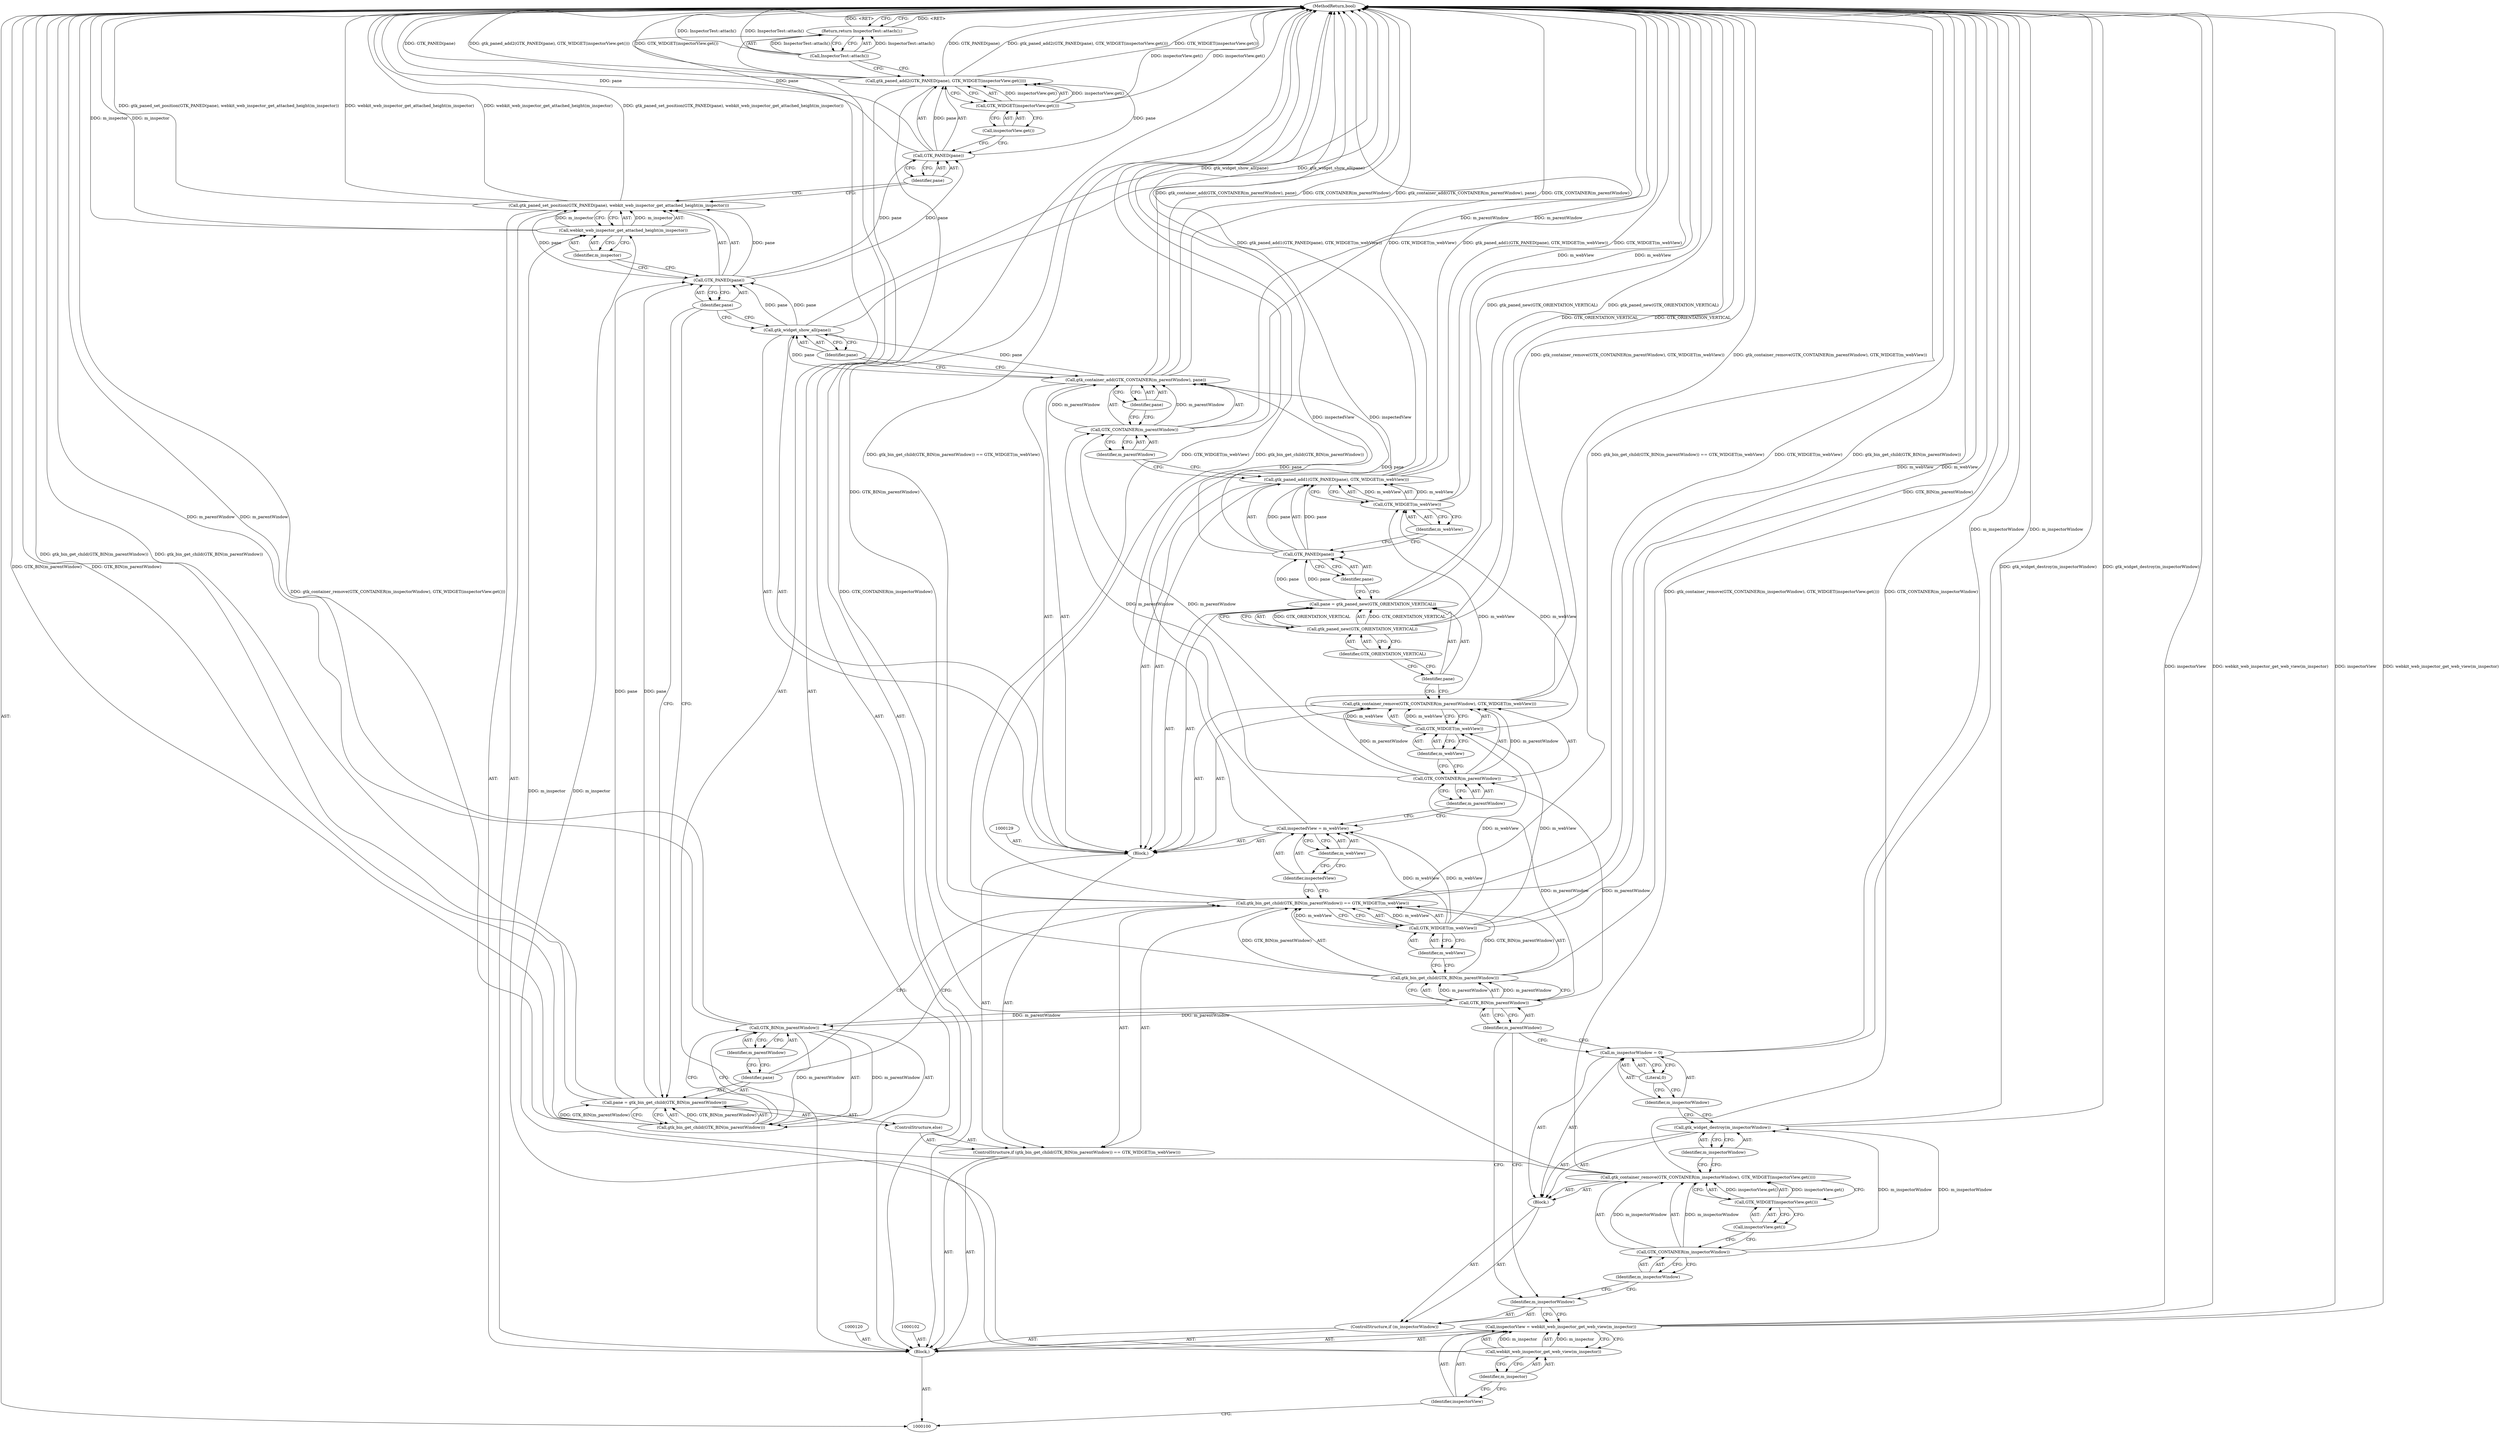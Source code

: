 digraph "0_Chrome_3bbc818ed1a7b63b8290bbde9ae975956748cb8a_1" {
"1000171" [label="(MethodReturn,bool)"];
"1000122" [label="(Call,gtk_bin_get_child(GTK_BIN(m_parentWindow)) == GTK_WIDGET(m_webView))"];
"1000123" [label="(Call,gtk_bin_get_child(GTK_BIN(m_parentWindow)))"];
"1000124" [label="(Call,GTK_BIN(m_parentWindow))"];
"1000125" [label="(Identifier,m_parentWindow)"];
"1000126" [label="(Call,GTK_WIDGET(m_webView))"];
"1000127" [label="(Identifier,m_webView)"];
"1000121" [label="(ControlStructure,if (gtk_bin_get_child(GTK_BIN(m_parentWindow)) == GTK_WIDGET(m_webView)))"];
"1000128" [label="(Block,)"];
"1000130" [label="(Call,inspectedView = m_webView)"];
"1000131" [label="(Identifier,inspectedView)"];
"1000132" [label="(Identifier,m_webView)"];
"1000133" [label="(Call,gtk_container_remove(GTK_CONTAINER(m_parentWindow), GTK_WIDGET(m_webView)))"];
"1000134" [label="(Call,GTK_CONTAINER(m_parentWindow))"];
"1000135" [label="(Identifier,m_parentWindow)"];
"1000136" [label="(Call,GTK_WIDGET(m_webView))"];
"1000137" [label="(Identifier,m_webView)"];
"1000138" [label="(Call,pane = gtk_paned_new(GTK_ORIENTATION_VERTICAL))"];
"1000139" [label="(Identifier,pane)"];
"1000140" [label="(Call,gtk_paned_new(GTK_ORIENTATION_VERTICAL))"];
"1000141" [label="(Identifier,GTK_ORIENTATION_VERTICAL)"];
"1000142" [label="(Call,gtk_paned_add1(GTK_PANED(pane), GTK_WIDGET(m_webView)))"];
"1000143" [label="(Call,GTK_PANED(pane))"];
"1000144" [label="(Identifier,pane)"];
"1000145" [label="(Call,GTK_WIDGET(m_webView))"];
"1000146" [label="(Identifier,m_webView)"];
"1000147" [label="(Call,gtk_container_add(GTK_CONTAINER(m_parentWindow), pane))"];
"1000148" [label="(Call,GTK_CONTAINER(m_parentWindow))"];
"1000149" [label="(Identifier,m_parentWindow)"];
"1000150" [label="(Identifier,pane)"];
"1000151" [label="(Call,gtk_widget_show_all(pane))"];
"1000152" [label="(Identifier,pane)"];
"1000153" [label="(ControlStructure,else)"];
"1000154" [label="(Call,pane = gtk_bin_get_child(GTK_BIN(m_parentWindow)))"];
"1000155" [label="(Identifier,pane)"];
"1000156" [label="(Call,gtk_bin_get_child(GTK_BIN(m_parentWindow)))"];
"1000157" [label="(Call,GTK_BIN(m_parentWindow))"];
"1000158" [label="(Identifier,m_parentWindow)"];
"1000101" [label="(Block,)"];
"1000160" [label="(Call,GTK_PANED(pane))"];
"1000161" [label="(Identifier,pane)"];
"1000162" [label="(Call,webkit_web_inspector_get_attached_height(m_inspector))"];
"1000159" [label="(Call,gtk_paned_set_position(GTK_PANED(pane), webkit_web_inspector_get_attached_height(m_inspector)))"];
"1000163" [label="(Identifier,m_inspector)"];
"1000165" [label="(Call,GTK_PANED(pane))"];
"1000166" [label="(Identifier,pane)"];
"1000167" [label="(Call,GTK_WIDGET(inspectorView.get()))"];
"1000168" [label="(Call,inspectorView.get())"];
"1000164" [label="(Call,gtk_paned_add2(GTK_PANED(pane), GTK_WIDGET(inspectorView.get())))"];
"1000170" [label="(Call,InspectorTest::attach())"];
"1000169" [label="(Return,return InspectorTest::attach();)"];
"1000103" [label="(Call,inspectorView = webkit_web_inspector_get_web_view(m_inspector))"];
"1000104" [label="(Identifier,inspectorView)"];
"1000105" [label="(Call,webkit_web_inspector_get_web_view(m_inspector))"];
"1000106" [label="(Identifier,m_inspector)"];
"1000108" [label="(Identifier,m_inspectorWindow)"];
"1000109" [label="(Block,)"];
"1000107" [label="(ControlStructure,if (m_inspectorWindow))"];
"1000110" [label="(Call,gtk_container_remove(GTK_CONTAINER(m_inspectorWindow), GTK_WIDGET(inspectorView.get())))"];
"1000111" [label="(Call,GTK_CONTAINER(m_inspectorWindow))"];
"1000112" [label="(Identifier,m_inspectorWindow)"];
"1000113" [label="(Call,GTK_WIDGET(inspectorView.get()))"];
"1000114" [label="(Call,inspectorView.get())"];
"1000115" [label="(Call,gtk_widget_destroy(m_inspectorWindow))"];
"1000116" [label="(Identifier,m_inspectorWindow)"];
"1000117" [label="(Call,m_inspectorWindow = 0)"];
"1000118" [label="(Identifier,m_inspectorWindow)"];
"1000119" [label="(Literal,0)"];
"1000171" -> "1000100"  [label="AST: "];
"1000171" -> "1000169"  [label="CFG: "];
"1000169" -> "1000171"  [label="DDG: <RET>"];
"1000142" -> "1000171"  [label="DDG: gtk_paned_add1(GTK_PANED(pane), GTK_WIDGET(m_webView))"];
"1000142" -> "1000171"  [label="DDG: GTK_WIDGET(m_webView)"];
"1000151" -> "1000171"  [label="DDG: gtk_widget_show_all(pane)"];
"1000156" -> "1000171"  [label="DDG: GTK_BIN(m_parentWindow)"];
"1000103" -> "1000171"  [label="DDG: inspectorView"];
"1000103" -> "1000171"  [label="DDG: webkit_web_inspector_get_web_view(m_inspector)"];
"1000115" -> "1000171"  [label="DDG: gtk_widget_destroy(m_inspectorWindow)"];
"1000126" -> "1000171"  [label="DDG: m_webView"];
"1000117" -> "1000171"  [label="DDG: m_inspectorWindow"];
"1000133" -> "1000171"  [label="DDG: gtk_container_remove(GTK_CONTAINER(m_parentWindow), GTK_WIDGET(m_webView))"];
"1000110" -> "1000171"  [label="DDG: gtk_container_remove(GTK_CONTAINER(m_inspectorWindow), GTK_WIDGET(inspectorView.get()))"];
"1000110" -> "1000171"  [label="DDG: GTK_CONTAINER(m_inspectorWindow)"];
"1000170" -> "1000171"  [label="DDG: InspectorTest::attach()"];
"1000159" -> "1000171"  [label="DDG: gtk_paned_set_position(GTK_PANED(pane), webkit_web_inspector_get_attached_height(m_inspector))"];
"1000159" -> "1000171"  [label="DDG: webkit_web_inspector_get_attached_height(m_inspector)"];
"1000167" -> "1000171"  [label="DDG: inspectorView.get()"];
"1000164" -> "1000171"  [label="DDG: gtk_paned_add2(GTK_PANED(pane), GTK_WIDGET(inspectorView.get()))"];
"1000164" -> "1000171"  [label="DDG: GTK_WIDGET(inspectorView.get())"];
"1000164" -> "1000171"  [label="DDG: GTK_PANED(pane)"];
"1000122" -> "1000171"  [label="DDG: GTK_WIDGET(m_webView)"];
"1000122" -> "1000171"  [label="DDG: gtk_bin_get_child(GTK_BIN(m_parentWindow))"];
"1000122" -> "1000171"  [label="DDG: gtk_bin_get_child(GTK_BIN(m_parentWindow)) == GTK_WIDGET(m_webView)"];
"1000140" -> "1000171"  [label="DDG: GTK_ORIENTATION_VERTICAL"];
"1000165" -> "1000171"  [label="DDG: pane"];
"1000138" -> "1000171"  [label="DDG: gtk_paned_new(GTK_ORIENTATION_VERTICAL)"];
"1000157" -> "1000171"  [label="DDG: m_parentWindow"];
"1000148" -> "1000171"  [label="DDG: m_parentWindow"];
"1000147" -> "1000171"  [label="DDG: GTK_CONTAINER(m_parentWindow)"];
"1000147" -> "1000171"  [label="DDG: gtk_container_add(GTK_CONTAINER(m_parentWindow), pane)"];
"1000154" -> "1000171"  [label="DDG: gtk_bin_get_child(GTK_BIN(m_parentWindow))"];
"1000162" -> "1000171"  [label="DDG: m_inspector"];
"1000145" -> "1000171"  [label="DDG: m_webView"];
"1000130" -> "1000171"  [label="DDG: inspectedView"];
"1000123" -> "1000171"  [label="DDG: GTK_BIN(m_parentWindow)"];
"1000122" -> "1000121"  [label="AST: "];
"1000122" -> "1000126"  [label="CFG: "];
"1000123" -> "1000122"  [label="AST: "];
"1000126" -> "1000122"  [label="AST: "];
"1000131" -> "1000122"  [label="CFG: "];
"1000155" -> "1000122"  [label="CFG: "];
"1000122" -> "1000171"  [label="DDG: GTK_WIDGET(m_webView)"];
"1000122" -> "1000171"  [label="DDG: gtk_bin_get_child(GTK_BIN(m_parentWindow))"];
"1000122" -> "1000171"  [label="DDG: gtk_bin_get_child(GTK_BIN(m_parentWindow)) == GTK_WIDGET(m_webView)"];
"1000123" -> "1000122"  [label="DDG: GTK_BIN(m_parentWindow)"];
"1000126" -> "1000122"  [label="DDG: m_webView"];
"1000123" -> "1000122"  [label="AST: "];
"1000123" -> "1000124"  [label="CFG: "];
"1000124" -> "1000123"  [label="AST: "];
"1000127" -> "1000123"  [label="CFG: "];
"1000123" -> "1000171"  [label="DDG: GTK_BIN(m_parentWindow)"];
"1000123" -> "1000122"  [label="DDG: GTK_BIN(m_parentWindow)"];
"1000124" -> "1000123"  [label="DDG: m_parentWindow"];
"1000124" -> "1000123"  [label="AST: "];
"1000124" -> "1000125"  [label="CFG: "];
"1000125" -> "1000124"  [label="AST: "];
"1000123" -> "1000124"  [label="CFG: "];
"1000124" -> "1000123"  [label="DDG: m_parentWindow"];
"1000124" -> "1000134"  [label="DDG: m_parentWindow"];
"1000124" -> "1000157"  [label="DDG: m_parentWindow"];
"1000125" -> "1000124"  [label="AST: "];
"1000125" -> "1000117"  [label="CFG: "];
"1000125" -> "1000108"  [label="CFG: "];
"1000124" -> "1000125"  [label="CFG: "];
"1000126" -> "1000122"  [label="AST: "];
"1000126" -> "1000127"  [label="CFG: "];
"1000127" -> "1000126"  [label="AST: "];
"1000122" -> "1000126"  [label="CFG: "];
"1000126" -> "1000171"  [label="DDG: m_webView"];
"1000126" -> "1000122"  [label="DDG: m_webView"];
"1000126" -> "1000130"  [label="DDG: m_webView"];
"1000126" -> "1000136"  [label="DDG: m_webView"];
"1000127" -> "1000126"  [label="AST: "];
"1000127" -> "1000123"  [label="CFG: "];
"1000126" -> "1000127"  [label="CFG: "];
"1000121" -> "1000101"  [label="AST: "];
"1000122" -> "1000121"  [label="AST: "];
"1000128" -> "1000121"  [label="AST: "];
"1000153" -> "1000121"  [label="AST: "];
"1000128" -> "1000121"  [label="AST: "];
"1000129" -> "1000128"  [label="AST: "];
"1000130" -> "1000128"  [label="AST: "];
"1000133" -> "1000128"  [label="AST: "];
"1000138" -> "1000128"  [label="AST: "];
"1000142" -> "1000128"  [label="AST: "];
"1000147" -> "1000128"  [label="AST: "];
"1000151" -> "1000128"  [label="AST: "];
"1000130" -> "1000128"  [label="AST: "];
"1000130" -> "1000132"  [label="CFG: "];
"1000131" -> "1000130"  [label="AST: "];
"1000132" -> "1000130"  [label="AST: "];
"1000135" -> "1000130"  [label="CFG: "];
"1000130" -> "1000171"  [label="DDG: inspectedView"];
"1000126" -> "1000130"  [label="DDG: m_webView"];
"1000131" -> "1000130"  [label="AST: "];
"1000131" -> "1000122"  [label="CFG: "];
"1000132" -> "1000131"  [label="CFG: "];
"1000132" -> "1000130"  [label="AST: "];
"1000132" -> "1000131"  [label="CFG: "];
"1000130" -> "1000132"  [label="CFG: "];
"1000133" -> "1000128"  [label="AST: "];
"1000133" -> "1000136"  [label="CFG: "];
"1000134" -> "1000133"  [label="AST: "];
"1000136" -> "1000133"  [label="AST: "];
"1000139" -> "1000133"  [label="CFG: "];
"1000133" -> "1000171"  [label="DDG: gtk_container_remove(GTK_CONTAINER(m_parentWindow), GTK_WIDGET(m_webView))"];
"1000134" -> "1000133"  [label="DDG: m_parentWindow"];
"1000136" -> "1000133"  [label="DDG: m_webView"];
"1000134" -> "1000133"  [label="AST: "];
"1000134" -> "1000135"  [label="CFG: "];
"1000135" -> "1000134"  [label="AST: "];
"1000137" -> "1000134"  [label="CFG: "];
"1000134" -> "1000133"  [label="DDG: m_parentWindow"];
"1000124" -> "1000134"  [label="DDG: m_parentWindow"];
"1000134" -> "1000148"  [label="DDG: m_parentWindow"];
"1000135" -> "1000134"  [label="AST: "];
"1000135" -> "1000130"  [label="CFG: "];
"1000134" -> "1000135"  [label="CFG: "];
"1000136" -> "1000133"  [label="AST: "];
"1000136" -> "1000137"  [label="CFG: "];
"1000137" -> "1000136"  [label="AST: "];
"1000133" -> "1000136"  [label="CFG: "];
"1000136" -> "1000133"  [label="DDG: m_webView"];
"1000126" -> "1000136"  [label="DDG: m_webView"];
"1000136" -> "1000145"  [label="DDG: m_webView"];
"1000137" -> "1000136"  [label="AST: "];
"1000137" -> "1000134"  [label="CFG: "];
"1000136" -> "1000137"  [label="CFG: "];
"1000138" -> "1000128"  [label="AST: "];
"1000138" -> "1000140"  [label="CFG: "];
"1000139" -> "1000138"  [label="AST: "];
"1000140" -> "1000138"  [label="AST: "];
"1000144" -> "1000138"  [label="CFG: "];
"1000138" -> "1000171"  [label="DDG: gtk_paned_new(GTK_ORIENTATION_VERTICAL)"];
"1000140" -> "1000138"  [label="DDG: GTK_ORIENTATION_VERTICAL"];
"1000138" -> "1000143"  [label="DDG: pane"];
"1000139" -> "1000138"  [label="AST: "];
"1000139" -> "1000133"  [label="CFG: "];
"1000141" -> "1000139"  [label="CFG: "];
"1000140" -> "1000138"  [label="AST: "];
"1000140" -> "1000141"  [label="CFG: "];
"1000141" -> "1000140"  [label="AST: "];
"1000138" -> "1000140"  [label="CFG: "];
"1000140" -> "1000171"  [label="DDG: GTK_ORIENTATION_VERTICAL"];
"1000140" -> "1000138"  [label="DDG: GTK_ORIENTATION_VERTICAL"];
"1000141" -> "1000140"  [label="AST: "];
"1000141" -> "1000139"  [label="CFG: "];
"1000140" -> "1000141"  [label="CFG: "];
"1000142" -> "1000128"  [label="AST: "];
"1000142" -> "1000145"  [label="CFG: "];
"1000143" -> "1000142"  [label="AST: "];
"1000145" -> "1000142"  [label="AST: "];
"1000149" -> "1000142"  [label="CFG: "];
"1000142" -> "1000171"  [label="DDG: gtk_paned_add1(GTK_PANED(pane), GTK_WIDGET(m_webView))"];
"1000142" -> "1000171"  [label="DDG: GTK_WIDGET(m_webView)"];
"1000143" -> "1000142"  [label="DDG: pane"];
"1000145" -> "1000142"  [label="DDG: m_webView"];
"1000143" -> "1000142"  [label="AST: "];
"1000143" -> "1000144"  [label="CFG: "];
"1000144" -> "1000143"  [label="AST: "];
"1000146" -> "1000143"  [label="CFG: "];
"1000143" -> "1000142"  [label="DDG: pane"];
"1000138" -> "1000143"  [label="DDG: pane"];
"1000143" -> "1000147"  [label="DDG: pane"];
"1000144" -> "1000143"  [label="AST: "];
"1000144" -> "1000138"  [label="CFG: "];
"1000143" -> "1000144"  [label="CFG: "];
"1000145" -> "1000142"  [label="AST: "];
"1000145" -> "1000146"  [label="CFG: "];
"1000146" -> "1000145"  [label="AST: "];
"1000142" -> "1000145"  [label="CFG: "];
"1000145" -> "1000171"  [label="DDG: m_webView"];
"1000145" -> "1000142"  [label="DDG: m_webView"];
"1000136" -> "1000145"  [label="DDG: m_webView"];
"1000146" -> "1000145"  [label="AST: "];
"1000146" -> "1000143"  [label="CFG: "];
"1000145" -> "1000146"  [label="CFG: "];
"1000147" -> "1000128"  [label="AST: "];
"1000147" -> "1000150"  [label="CFG: "];
"1000148" -> "1000147"  [label="AST: "];
"1000150" -> "1000147"  [label="AST: "];
"1000152" -> "1000147"  [label="CFG: "];
"1000147" -> "1000171"  [label="DDG: GTK_CONTAINER(m_parentWindow)"];
"1000147" -> "1000171"  [label="DDG: gtk_container_add(GTK_CONTAINER(m_parentWindow), pane)"];
"1000148" -> "1000147"  [label="DDG: m_parentWindow"];
"1000143" -> "1000147"  [label="DDG: pane"];
"1000147" -> "1000151"  [label="DDG: pane"];
"1000148" -> "1000147"  [label="AST: "];
"1000148" -> "1000149"  [label="CFG: "];
"1000149" -> "1000148"  [label="AST: "];
"1000150" -> "1000148"  [label="CFG: "];
"1000148" -> "1000171"  [label="DDG: m_parentWindow"];
"1000148" -> "1000147"  [label="DDG: m_parentWindow"];
"1000134" -> "1000148"  [label="DDG: m_parentWindow"];
"1000149" -> "1000148"  [label="AST: "];
"1000149" -> "1000142"  [label="CFG: "];
"1000148" -> "1000149"  [label="CFG: "];
"1000150" -> "1000147"  [label="AST: "];
"1000150" -> "1000148"  [label="CFG: "];
"1000147" -> "1000150"  [label="CFG: "];
"1000151" -> "1000128"  [label="AST: "];
"1000151" -> "1000152"  [label="CFG: "];
"1000152" -> "1000151"  [label="AST: "];
"1000161" -> "1000151"  [label="CFG: "];
"1000151" -> "1000171"  [label="DDG: gtk_widget_show_all(pane)"];
"1000147" -> "1000151"  [label="DDG: pane"];
"1000151" -> "1000160"  [label="DDG: pane"];
"1000152" -> "1000151"  [label="AST: "];
"1000152" -> "1000147"  [label="CFG: "];
"1000151" -> "1000152"  [label="CFG: "];
"1000153" -> "1000121"  [label="AST: "];
"1000154" -> "1000153"  [label="AST: "];
"1000154" -> "1000153"  [label="AST: "];
"1000154" -> "1000156"  [label="CFG: "];
"1000155" -> "1000154"  [label="AST: "];
"1000156" -> "1000154"  [label="AST: "];
"1000161" -> "1000154"  [label="CFG: "];
"1000154" -> "1000171"  [label="DDG: gtk_bin_get_child(GTK_BIN(m_parentWindow))"];
"1000156" -> "1000154"  [label="DDG: GTK_BIN(m_parentWindow)"];
"1000154" -> "1000160"  [label="DDG: pane"];
"1000155" -> "1000154"  [label="AST: "];
"1000155" -> "1000122"  [label="CFG: "];
"1000158" -> "1000155"  [label="CFG: "];
"1000156" -> "1000154"  [label="AST: "];
"1000156" -> "1000157"  [label="CFG: "];
"1000157" -> "1000156"  [label="AST: "];
"1000154" -> "1000156"  [label="CFG: "];
"1000156" -> "1000171"  [label="DDG: GTK_BIN(m_parentWindow)"];
"1000156" -> "1000154"  [label="DDG: GTK_BIN(m_parentWindow)"];
"1000157" -> "1000156"  [label="DDG: m_parentWindow"];
"1000157" -> "1000156"  [label="AST: "];
"1000157" -> "1000158"  [label="CFG: "];
"1000158" -> "1000157"  [label="AST: "];
"1000156" -> "1000157"  [label="CFG: "];
"1000157" -> "1000171"  [label="DDG: m_parentWindow"];
"1000157" -> "1000156"  [label="DDG: m_parentWindow"];
"1000124" -> "1000157"  [label="DDG: m_parentWindow"];
"1000158" -> "1000157"  [label="AST: "];
"1000158" -> "1000155"  [label="CFG: "];
"1000157" -> "1000158"  [label="CFG: "];
"1000101" -> "1000100"  [label="AST: "];
"1000102" -> "1000101"  [label="AST: "];
"1000103" -> "1000101"  [label="AST: "];
"1000107" -> "1000101"  [label="AST: "];
"1000120" -> "1000101"  [label="AST: "];
"1000121" -> "1000101"  [label="AST: "];
"1000159" -> "1000101"  [label="AST: "];
"1000164" -> "1000101"  [label="AST: "];
"1000169" -> "1000101"  [label="AST: "];
"1000160" -> "1000159"  [label="AST: "];
"1000160" -> "1000161"  [label="CFG: "];
"1000161" -> "1000160"  [label="AST: "];
"1000163" -> "1000160"  [label="CFG: "];
"1000160" -> "1000159"  [label="DDG: pane"];
"1000151" -> "1000160"  [label="DDG: pane"];
"1000154" -> "1000160"  [label="DDG: pane"];
"1000160" -> "1000165"  [label="DDG: pane"];
"1000161" -> "1000160"  [label="AST: "];
"1000161" -> "1000151"  [label="CFG: "];
"1000161" -> "1000154"  [label="CFG: "];
"1000160" -> "1000161"  [label="CFG: "];
"1000162" -> "1000159"  [label="AST: "];
"1000162" -> "1000163"  [label="CFG: "];
"1000163" -> "1000162"  [label="AST: "];
"1000159" -> "1000162"  [label="CFG: "];
"1000162" -> "1000171"  [label="DDG: m_inspector"];
"1000162" -> "1000159"  [label="DDG: m_inspector"];
"1000105" -> "1000162"  [label="DDG: m_inspector"];
"1000159" -> "1000101"  [label="AST: "];
"1000159" -> "1000162"  [label="CFG: "];
"1000160" -> "1000159"  [label="AST: "];
"1000162" -> "1000159"  [label="AST: "];
"1000166" -> "1000159"  [label="CFG: "];
"1000159" -> "1000171"  [label="DDG: gtk_paned_set_position(GTK_PANED(pane), webkit_web_inspector_get_attached_height(m_inspector))"];
"1000159" -> "1000171"  [label="DDG: webkit_web_inspector_get_attached_height(m_inspector)"];
"1000160" -> "1000159"  [label="DDG: pane"];
"1000162" -> "1000159"  [label="DDG: m_inspector"];
"1000163" -> "1000162"  [label="AST: "];
"1000163" -> "1000160"  [label="CFG: "];
"1000162" -> "1000163"  [label="CFG: "];
"1000165" -> "1000164"  [label="AST: "];
"1000165" -> "1000166"  [label="CFG: "];
"1000166" -> "1000165"  [label="AST: "];
"1000168" -> "1000165"  [label="CFG: "];
"1000165" -> "1000171"  [label="DDG: pane"];
"1000165" -> "1000164"  [label="DDG: pane"];
"1000160" -> "1000165"  [label="DDG: pane"];
"1000166" -> "1000165"  [label="AST: "];
"1000166" -> "1000159"  [label="CFG: "];
"1000165" -> "1000166"  [label="CFG: "];
"1000167" -> "1000164"  [label="AST: "];
"1000167" -> "1000168"  [label="CFG: "];
"1000168" -> "1000167"  [label="AST: "];
"1000164" -> "1000167"  [label="CFG: "];
"1000167" -> "1000171"  [label="DDG: inspectorView.get()"];
"1000167" -> "1000164"  [label="DDG: inspectorView.get()"];
"1000168" -> "1000167"  [label="AST: "];
"1000168" -> "1000165"  [label="CFG: "];
"1000167" -> "1000168"  [label="CFG: "];
"1000164" -> "1000101"  [label="AST: "];
"1000164" -> "1000167"  [label="CFG: "];
"1000165" -> "1000164"  [label="AST: "];
"1000167" -> "1000164"  [label="AST: "];
"1000170" -> "1000164"  [label="CFG: "];
"1000164" -> "1000171"  [label="DDG: gtk_paned_add2(GTK_PANED(pane), GTK_WIDGET(inspectorView.get()))"];
"1000164" -> "1000171"  [label="DDG: GTK_WIDGET(inspectorView.get())"];
"1000164" -> "1000171"  [label="DDG: GTK_PANED(pane)"];
"1000165" -> "1000164"  [label="DDG: pane"];
"1000167" -> "1000164"  [label="DDG: inspectorView.get()"];
"1000170" -> "1000169"  [label="AST: "];
"1000170" -> "1000164"  [label="CFG: "];
"1000169" -> "1000170"  [label="CFG: "];
"1000170" -> "1000171"  [label="DDG: InspectorTest::attach()"];
"1000170" -> "1000169"  [label="DDG: InspectorTest::attach()"];
"1000169" -> "1000101"  [label="AST: "];
"1000169" -> "1000170"  [label="CFG: "];
"1000170" -> "1000169"  [label="AST: "];
"1000171" -> "1000169"  [label="CFG: "];
"1000169" -> "1000171"  [label="DDG: <RET>"];
"1000170" -> "1000169"  [label="DDG: InspectorTest::attach()"];
"1000103" -> "1000101"  [label="AST: "];
"1000103" -> "1000105"  [label="CFG: "];
"1000104" -> "1000103"  [label="AST: "];
"1000105" -> "1000103"  [label="AST: "];
"1000108" -> "1000103"  [label="CFG: "];
"1000103" -> "1000171"  [label="DDG: inspectorView"];
"1000103" -> "1000171"  [label="DDG: webkit_web_inspector_get_web_view(m_inspector)"];
"1000105" -> "1000103"  [label="DDG: m_inspector"];
"1000104" -> "1000103"  [label="AST: "];
"1000104" -> "1000100"  [label="CFG: "];
"1000106" -> "1000104"  [label="CFG: "];
"1000105" -> "1000103"  [label="AST: "];
"1000105" -> "1000106"  [label="CFG: "];
"1000106" -> "1000105"  [label="AST: "];
"1000103" -> "1000105"  [label="CFG: "];
"1000105" -> "1000103"  [label="DDG: m_inspector"];
"1000105" -> "1000162"  [label="DDG: m_inspector"];
"1000106" -> "1000105"  [label="AST: "];
"1000106" -> "1000104"  [label="CFG: "];
"1000105" -> "1000106"  [label="CFG: "];
"1000108" -> "1000107"  [label="AST: "];
"1000108" -> "1000103"  [label="CFG: "];
"1000112" -> "1000108"  [label="CFG: "];
"1000125" -> "1000108"  [label="CFG: "];
"1000109" -> "1000107"  [label="AST: "];
"1000110" -> "1000109"  [label="AST: "];
"1000115" -> "1000109"  [label="AST: "];
"1000117" -> "1000109"  [label="AST: "];
"1000107" -> "1000101"  [label="AST: "];
"1000108" -> "1000107"  [label="AST: "];
"1000109" -> "1000107"  [label="AST: "];
"1000110" -> "1000109"  [label="AST: "];
"1000110" -> "1000113"  [label="CFG: "];
"1000111" -> "1000110"  [label="AST: "];
"1000113" -> "1000110"  [label="AST: "];
"1000116" -> "1000110"  [label="CFG: "];
"1000110" -> "1000171"  [label="DDG: gtk_container_remove(GTK_CONTAINER(m_inspectorWindow), GTK_WIDGET(inspectorView.get()))"];
"1000110" -> "1000171"  [label="DDG: GTK_CONTAINER(m_inspectorWindow)"];
"1000111" -> "1000110"  [label="DDG: m_inspectorWindow"];
"1000113" -> "1000110"  [label="DDG: inspectorView.get()"];
"1000111" -> "1000110"  [label="AST: "];
"1000111" -> "1000112"  [label="CFG: "];
"1000112" -> "1000111"  [label="AST: "];
"1000114" -> "1000111"  [label="CFG: "];
"1000111" -> "1000110"  [label="DDG: m_inspectorWindow"];
"1000111" -> "1000115"  [label="DDG: m_inspectorWindow"];
"1000112" -> "1000111"  [label="AST: "];
"1000112" -> "1000108"  [label="CFG: "];
"1000111" -> "1000112"  [label="CFG: "];
"1000113" -> "1000110"  [label="AST: "];
"1000113" -> "1000114"  [label="CFG: "];
"1000114" -> "1000113"  [label="AST: "];
"1000110" -> "1000113"  [label="CFG: "];
"1000113" -> "1000110"  [label="DDG: inspectorView.get()"];
"1000114" -> "1000113"  [label="AST: "];
"1000114" -> "1000111"  [label="CFG: "];
"1000113" -> "1000114"  [label="CFG: "];
"1000115" -> "1000109"  [label="AST: "];
"1000115" -> "1000116"  [label="CFG: "];
"1000116" -> "1000115"  [label="AST: "];
"1000118" -> "1000115"  [label="CFG: "];
"1000115" -> "1000171"  [label="DDG: gtk_widget_destroy(m_inspectorWindow)"];
"1000111" -> "1000115"  [label="DDG: m_inspectorWindow"];
"1000116" -> "1000115"  [label="AST: "];
"1000116" -> "1000110"  [label="CFG: "];
"1000115" -> "1000116"  [label="CFG: "];
"1000117" -> "1000109"  [label="AST: "];
"1000117" -> "1000119"  [label="CFG: "];
"1000118" -> "1000117"  [label="AST: "];
"1000119" -> "1000117"  [label="AST: "];
"1000125" -> "1000117"  [label="CFG: "];
"1000117" -> "1000171"  [label="DDG: m_inspectorWindow"];
"1000118" -> "1000117"  [label="AST: "];
"1000118" -> "1000115"  [label="CFG: "];
"1000119" -> "1000118"  [label="CFG: "];
"1000119" -> "1000117"  [label="AST: "];
"1000119" -> "1000118"  [label="CFG: "];
"1000117" -> "1000119"  [label="CFG: "];
}
